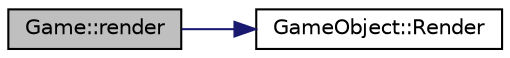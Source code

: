 digraph "Game::render"
{
 // LATEX_PDF_SIZE
  edge [fontname="Helvetica",fontsize="10",labelfontname="Helvetica",labelfontsize="10"];
  node [fontname="Helvetica",fontsize="10",shape=record];
  rankdir="LR";
  Node1 [label="Game::render",height=0.2,width=0.4,color="black", fillcolor="grey75", style="filled", fontcolor="black",tooltip="Render all objects in window after update."];
  Node1 -> Node2 [color="midnightblue",fontsize="10",style="solid",fontname="Helvetica"];
  Node2 [label="GameObject::Render",height=0.2,width=0.4,color="black", fillcolor="white", style="filled",URL="$class_game_object.html#a554078170496d6fc31af134e76e1e1bd",tooltip="Render the game object (add object to window)"];
}
